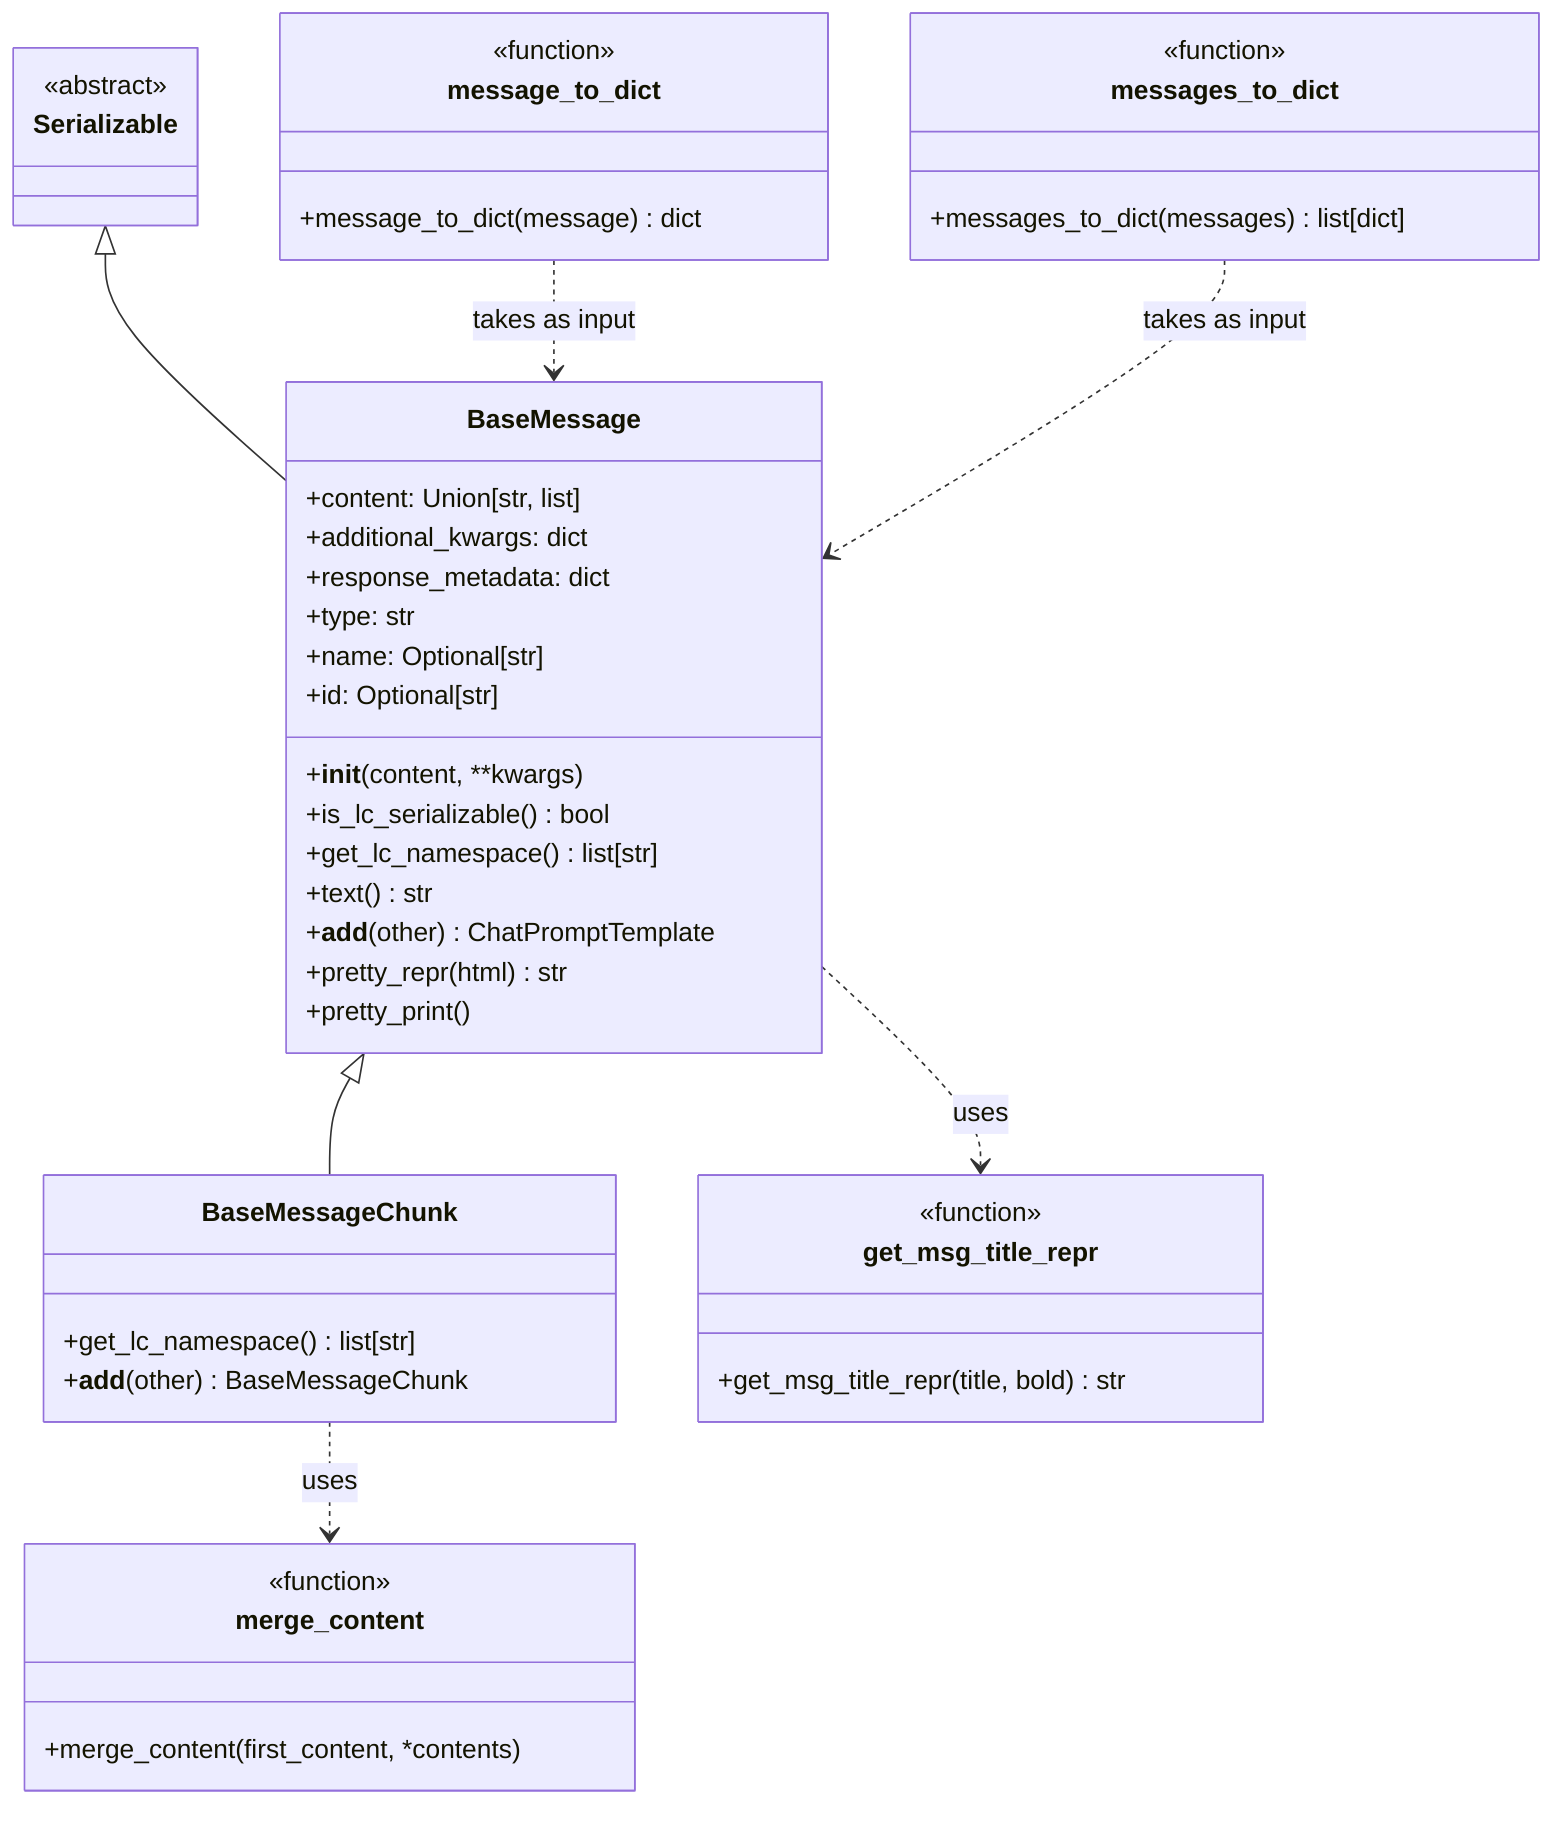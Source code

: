 classDiagram
    class Serializable {
        <<abstract>>
    }
    
    class BaseMessage {
        +content: Union[str, list]
        +additional_kwargs: dict
        +response_metadata: dict
        +type: str
        +name: Optional[str]
        +id: Optional[str]
        +__init__(content, **kwargs)
        +is_lc_serializable() bool
        +get_lc_namespace() list[str]
        +text() str
        +__add__(other) ChatPromptTemplate
        +pretty_repr(html) str
        +pretty_print()
    }
    
    class BaseMessageChunk {
        +get_lc_namespace() list[str]
        +__add__(other) BaseMessageChunk
    }
    
    %% Functions
    class merge_content {
        <<function>>
        +merge_content(first_content, *contents)
    }
    
    class message_to_dict {
        <<function>>
        +message_to_dict(message) dict
    }
    
    class messages_to_dict {
        <<function>>
        +messages_to_dict(messages) list[dict]
    }
    
    class get_msg_title_repr {
        <<function>>
        +get_msg_title_repr(title, bold) str
    }
    
    Serializable <|-- BaseMessage
    BaseMessage <|-- BaseMessageChunk
    BaseMessageChunk ..> merge_content : uses
    BaseMessage ..> get_msg_title_repr : uses
    message_to_dict ..> BaseMessage : takes as input
    messages_to_dict ..> BaseMessage : takes as input